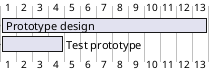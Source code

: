 {
  "sha1": "asfitxrgy5mvy1x2ml7oa3mdgjbarzm",
  "insertion": {
    "when": "2024-05-30T20:48:21.942Z",
    "user": "plantuml@gmail.com"
  }
}
@startgantt
[Prototype design] lasts 13 days
[Test prototype] lasts 4 days
[Test prototype] starts at [Prototype design]'s start
@endgantt
